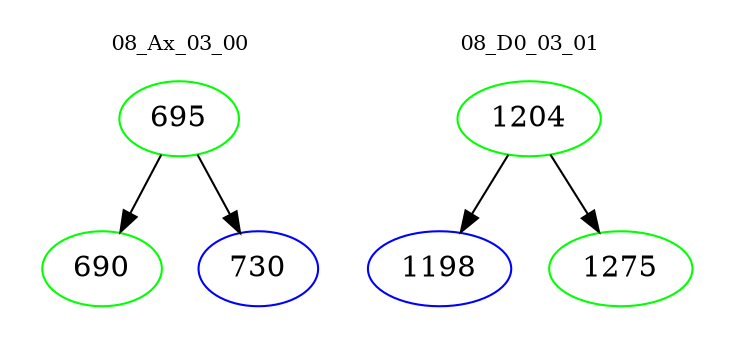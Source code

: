 digraph{
subgraph cluster_0 {
color = white
label = "08_Ax_03_00";
fontsize=10;
T0_695 [label="695", color="green"]
T0_695 -> T0_690 [color="black"]
T0_690 [label="690", color="green"]
T0_695 -> T0_730 [color="black"]
T0_730 [label="730", color="blue"]
}
subgraph cluster_1 {
color = white
label = "08_D0_03_01";
fontsize=10;
T1_1204 [label="1204", color="green"]
T1_1204 -> T1_1198 [color="black"]
T1_1198 [label="1198", color="blue"]
T1_1204 -> T1_1275 [color="black"]
T1_1275 [label="1275", color="green"]
}
}
